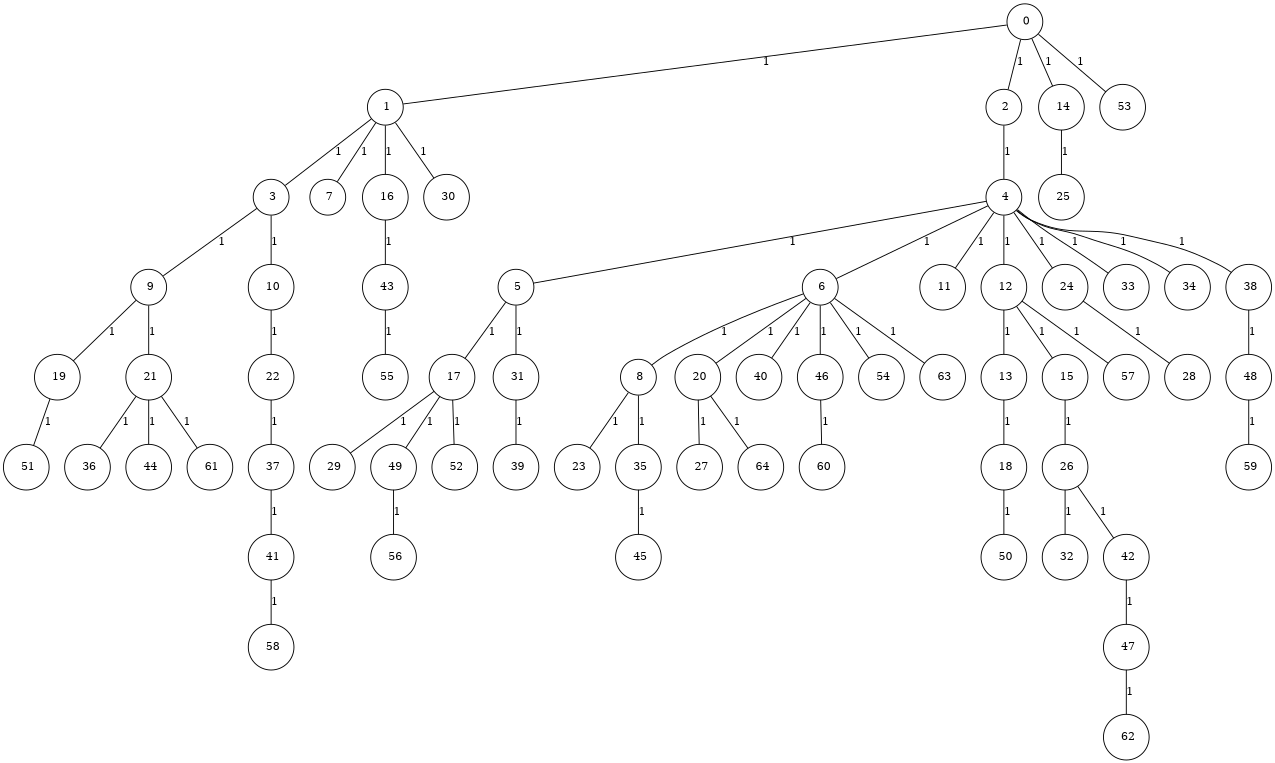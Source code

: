 graph G {
size="8.5,11;"
ratio = "expand;"
fixedsize="true;"
overlap="scale;"
node[shape=circle,width=.12,hight=.12,fontsize=12]
edge[fontsize=12]

0[label=" 0" color=black, pos="2.3667433,1.9288112!"];
1[label=" 1" color=black, pos="2.321192,0.067958131!"];
2[label=" 2" color=black, pos="1.9705591,2.8752172!"];
3[label=" 3" color=black, pos="1.6857445,0.42185174!"];
4[label=" 4" color=black, pos="1.0969585,2.8830218!"];
5[label=" 5" color=black, pos="2.878115,1.3806331!"];
6[label=" 6" color=black, pos="2.7792582,0.38671217!"];
7[label=" 7" color=black, pos="0.004514508,0.9567501!"];
8[label=" 8" color=black, pos="0.94015342,0.2807399!"];
9[label=" 9" color=black, pos="1.2094534,2.062339!"];
10[label=" 10" color=black, pos="2.3393808,0.84527013!"];
11[label=" 11" color=black, pos="1.710502,1.2201022!"];
12[label=" 12" color=black, pos="1.9394329,1.6322438!"];
13[label=" 13" color=black, pos="0.071286432,1.1215814!"];
14[label=" 14" color=black, pos="0.16564277,1.0898794!"];
15[label=" 15" color=black, pos="2.8382687,0.54141513!"];
16[label=" 16" color=black, pos="2.9321908,1.0397675!"];
17[label=" 17" color=black, pos="0.17085306,1.3216568!"];
18[label=" 18" color=black, pos="1.0396627,1.5353591!"];
19[label=" 19" color=black, pos="2.4340488,2.5576251!"];
20[label=" 20" color=black, pos="2.8585853,0.19102965!"];
21[label=" 21" color=black, pos="1.2027459,2.7804163!"];
22[label=" 22" color=black, pos="2.8209047,2.5385459!"];
23[label=" 23" color=black, pos="1.9169252,1.4375954!"];
24[label=" 24" color=black, pos="2.9021161,2.9907602!"];
25[label=" 25" color=black, pos="2.5794693,2.583203!"];
26[label=" 26" color=black, pos="2.4793439,2.3692966!"];
27[label=" 27" color=black, pos="2.8740234,1.2868744!"];
28[label=" 28" color=black, pos="1.1167906,0.66248039!"];
29[label=" 29" color=black, pos="2.7905152,2.6879251!"];
30[label=" 30" color=black, pos="1.3131924,1.2705932!"];
31[label=" 31" color=black, pos="0.30643205,0.079233543!"];
32[label=" 32" color=black, pos="2.1855515,0.28151726!"];
33[label=" 33" color=black, pos="2.3824108,1.3841528!"];
34[label=" 34" color=black, pos="0.98328236,2.7751474!"];
35[label=" 35" color=black, pos="1.6803711,0.58991449!"];
36[label=" 36" color=black, pos="1.5399259,0.11669815!"];
37[label=" 37" color=black, pos="1.6952916,1.941861!"];
38[label=" 38" color=black, pos="2.0310942,0.23860146!"];
39[label=" 39" color=black, pos="0.92064279,2.5460744!"];
40[label=" 40" color=black, pos="0.38782877,0.87121507!"];
41[label=" 41" color=black, pos="1.6923119,0.63199426!"];
42[label=" 42" color=black, pos="1.0088173,0.53290007!"];
43[label=" 43" color=black, pos="2.4691635,0.48635009!"];
44[label=" 44" color=black, pos="0.37520944,2.3395306!"];
45[label=" 45" color=black, pos="0.40767148,2.0789849!"];
46[label=" 46" color=black, pos="2.4938457,1.776292!"];
47[label=" 47" color=black, pos="1.6354214,0.52068279!"];
48[label=" 48" color=black, pos="0.14995813,2.7934897!"];
49[label=" 49" color=black, pos="1.6472657,1.5178643!"];
50[label=" 50" color=black, pos="2.8326256,1.3452714!"];
51[label=" 51" color=black, pos="1.173579,2.3108786!"];
52[label=" 52" color=black, pos="2.4346698,1.6192894!"];
53[label=" 53" color=black, pos="1.9318008,0.28110696!"];
54[label=" 54" color=black, pos="2.0158606,2.8401351!"];
55[label=" 55" color=black, pos="2.3797654,2.6745321!"];
56[label=" 56" color=black, pos="1.7527157,0.3719936!"];
57[label=" 57" color=black, pos="0.89350571,1.0560645!"];
58[label=" 58" color=black, pos="2.9406223,0.027920453!"];
59[label=" 59" color=black, pos="1.2329574,0.6629897!"];
60[label=" 60" color=black, pos="2.9892083,1.5099684!"];
61[label=" 61" color=black, pos="0.98055338,2.3466556!"];
62[label=" 62" color=black, pos="2.8484743,0.64769601!"];
63[label=" 63" color=black, pos="0.54760851,2.7579633!"];
64[label=" 64" color=black, pos="0.79024991,2.7003057!"];
0--1[label="1"]
0--2[label="1"]
0--14[label="1"]
0--53[label="1"]
1--3[label="1"]
1--7[label="1"]
1--16[label="1"]
1--30[label="1"]
2--4[label="1"]
3--9[label="1"]
3--10[label="1"]
4--5[label="1"]
4--6[label="1"]
4--11[label="1"]
4--12[label="1"]
4--24[label="1"]
4--33[label="1"]
4--34[label="1"]
4--38[label="1"]
5--17[label="1"]
5--31[label="1"]
6--8[label="1"]
6--20[label="1"]
6--40[label="1"]
6--46[label="1"]
6--54[label="1"]
6--63[label="1"]
8--23[label="1"]
8--35[label="1"]
9--19[label="1"]
9--21[label="1"]
10--22[label="1"]
12--13[label="1"]
12--15[label="1"]
12--57[label="1"]
13--18[label="1"]
14--25[label="1"]
15--26[label="1"]
16--43[label="1"]
17--29[label="1"]
17--49[label="1"]
17--52[label="1"]
18--50[label="1"]
19--51[label="1"]
20--27[label="1"]
20--64[label="1"]
21--36[label="1"]
21--44[label="1"]
21--61[label="1"]
22--37[label="1"]
24--28[label="1"]
26--32[label="1"]
26--42[label="1"]
31--39[label="1"]
35--45[label="1"]
37--41[label="1"]
38--48[label="1"]
41--58[label="1"]
42--47[label="1"]
43--55[label="1"]
46--60[label="1"]
47--62[label="1"]
48--59[label="1"]
49--56[label="1"]

}
